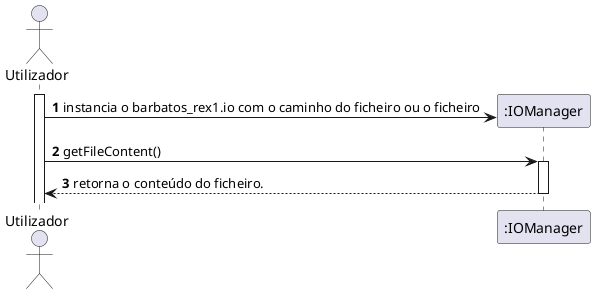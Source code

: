 @startuml
actor Utilizador as u

participant ":IOManager" as barbatos_rex1.io
autonumber
activate u

u->barbatos_rex1.io **: instancia o barbatos_rex1.io com o caminho do ficheiro ou o ficheiro
u->barbatos_rex1.io:getFileContent()
activate barbatos_rex1.io
barbatos_rex1.io-->u: retorna o conteúdo do ficheiro.
deactivate
@enduml